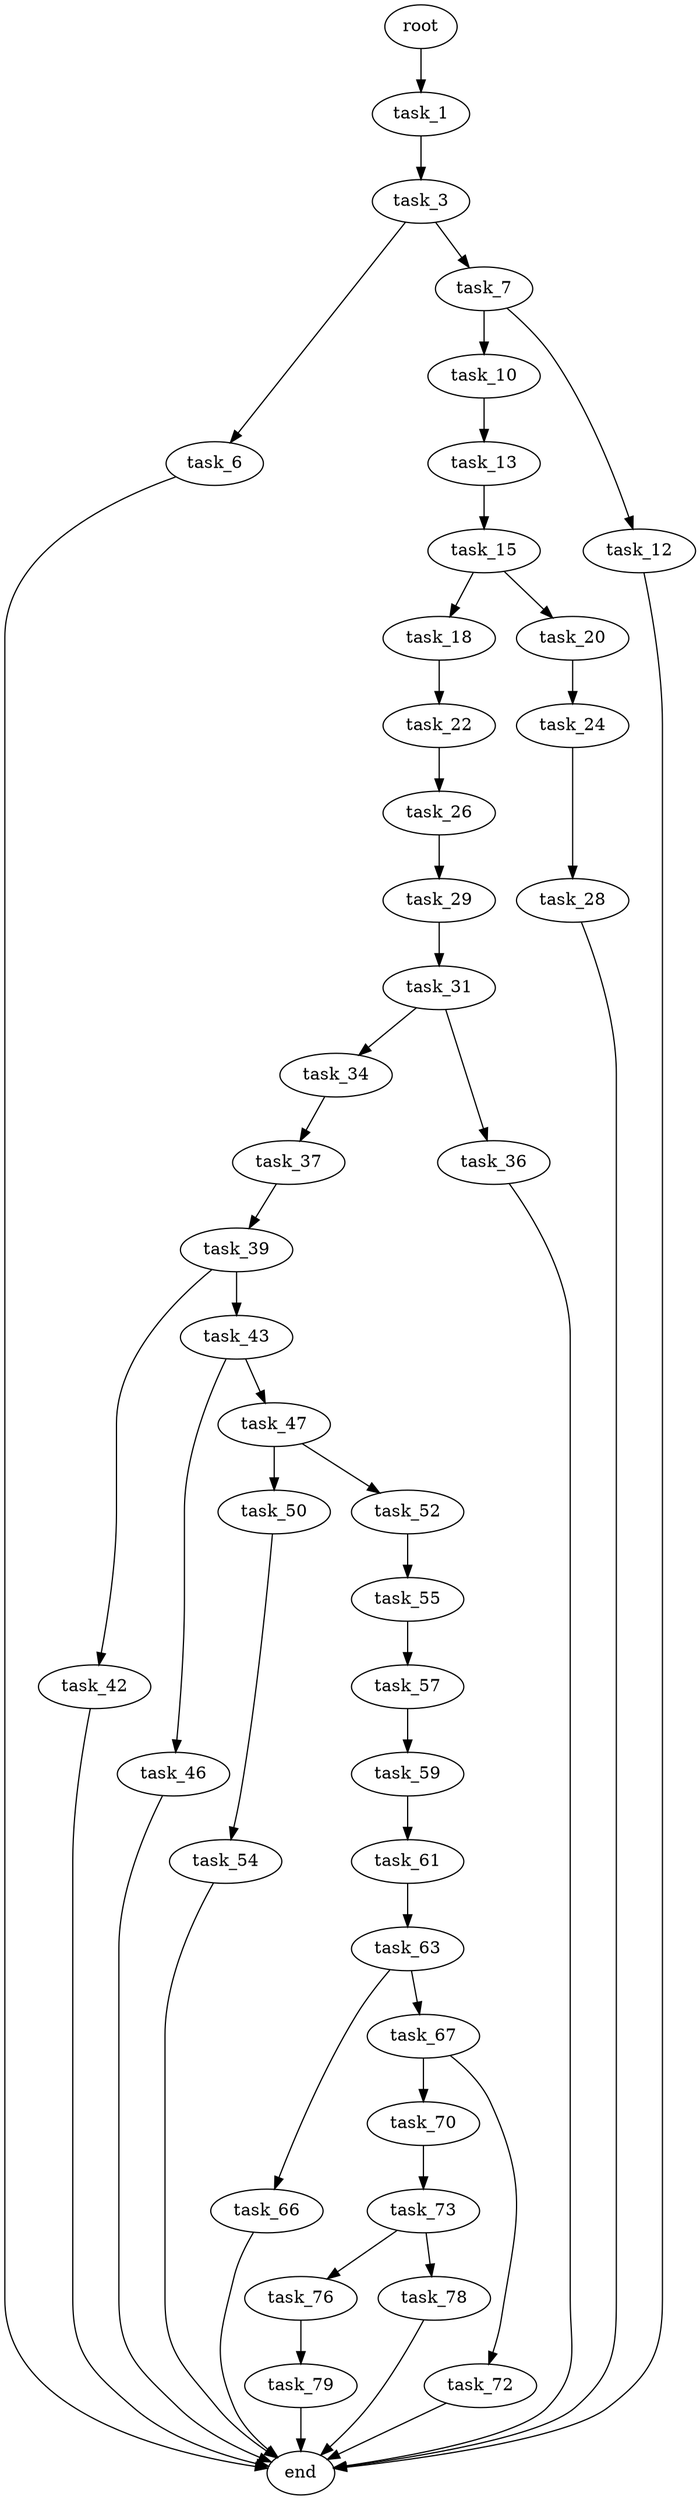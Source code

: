 digraph G {
  root [size="0.000000"];
  task_1 [size="1680005211.000000"];
  task_3 [size="1702030518.000000"];
  task_6 [size="2111189583.000000"];
  task_7 [size="549755813888.000000"];
  end [size="0.000000"];
  task_10 [size="24685013702.000000"];
  task_12 [size="28991029248.000000"];
  task_13 [size="532133976210.000000"];
  task_15 [size="26944029291.000000"];
  task_18 [size="8589934592.000000"];
  task_20 [size="218863958508.000000"];
  task_22 [size="1073741824000.000000"];
  task_24 [size="8589934592.000000"];
  task_26 [size="22869546162.000000"];
  task_28 [size="198914182901.000000"];
  task_29 [size="549755813888.000000"];
  task_31 [size="21149108810.000000"];
  task_34 [size="1188173617.000000"];
  task_36 [size="782757789696.000000"];
  task_37 [size="42186793719.000000"];
  task_39 [size="17204548000.000000"];
  task_42 [size="14797782801.000000"];
  task_43 [size="13196391475.000000"];
  task_46 [size="119480766324.000000"];
  task_47 [size="26955792896.000000"];
  task_50 [size="1073741824000.000000"];
  task_52 [size="442213666067.000000"];
  task_54 [size="431728735.000000"];
  task_55 [size="751220773316.000000"];
  task_57 [size="77820800193.000000"];
  task_59 [size="1463308712.000000"];
  task_61 [size="30827535403.000000"];
  task_63 [size="1249327282339.000000"];
  task_66 [size="158280852768.000000"];
  task_67 [size="26305046772.000000"];
  task_70 [size="368293445632.000000"];
  task_72 [size="159675153256.000000"];
  task_73 [size="1073741824000.000000"];
  task_76 [size="54293821014.000000"];
  task_78 [size="68719476736.000000"];
  task_79 [size="368293445632.000000"];

  root -> task_1 [size="1.000000"];
  task_1 -> task_3 [size="33554432.000000"];
  task_3 -> task_6 [size="33554432.000000"];
  task_3 -> task_7 [size="33554432.000000"];
  task_6 -> end [size="1.000000"];
  task_7 -> task_10 [size="536870912.000000"];
  task_7 -> task_12 [size="536870912.000000"];
  task_10 -> task_13 [size="411041792.000000"];
  task_12 -> end [size="1.000000"];
  task_13 -> task_15 [size="411041792.000000"];
  task_15 -> task_18 [size="33554432.000000"];
  task_15 -> task_20 [size="33554432.000000"];
  task_18 -> task_22 [size="33554432.000000"];
  task_20 -> task_24 [size="536870912.000000"];
  task_22 -> task_26 [size="838860800.000000"];
  task_24 -> task_28 [size="33554432.000000"];
  task_26 -> task_29 [size="411041792.000000"];
  task_28 -> end [size="1.000000"];
  task_29 -> task_31 [size="536870912.000000"];
  task_31 -> task_34 [size="536870912.000000"];
  task_31 -> task_36 [size="536870912.000000"];
  task_34 -> task_37 [size="33554432.000000"];
  task_36 -> end [size="1.000000"];
  task_37 -> task_39 [size="679477248.000000"];
  task_39 -> task_42 [size="411041792.000000"];
  task_39 -> task_43 [size="411041792.000000"];
  task_42 -> end [size="1.000000"];
  task_43 -> task_46 [size="838860800.000000"];
  task_43 -> task_47 [size="838860800.000000"];
  task_46 -> end [size="1.000000"];
  task_47 -> task_50 [size="536870912.000000"];
  task_47 -> task_52 [size="536870912.000000"];
  task_50 -> task_54 [size="838860800.000000"];
  task_52 -> task_55 [size="838860800.000000"];
  task_54 -> end [size="1.000000"];
  task_55 -> task_57 [size="536870912.000000"];
  task_57 -> task_59 [size="75497472.000000"];
  task_59 -> task_61 [size="33554432.000000"];
  task_61 -> task_63 [size="838860800.000000"];
  task_63 -> task_66 [size="838860800.000000"];
  task_63 -> task_67 [size="838860800.000000"];
  task_66 -> end [size="1.000000"];
  task_67 -> task_70 [size="536870912.000000"];
  task_67 -> task_72 [size="536870912.000000"];
  task_70 -> task_73 [size="411041792.000000"];
  task_72 -> end [size="1.000000"];
  task_73 -> task_76 [size="838860800.000000"];
  task_73 -> task_78 [size="838860800.000000"];
  task_76 -> task_79 [size="75497472.000000"];
  task_78 -> end [size="1.000000"];
  task_79 -> end [size="1.000000"];
}
